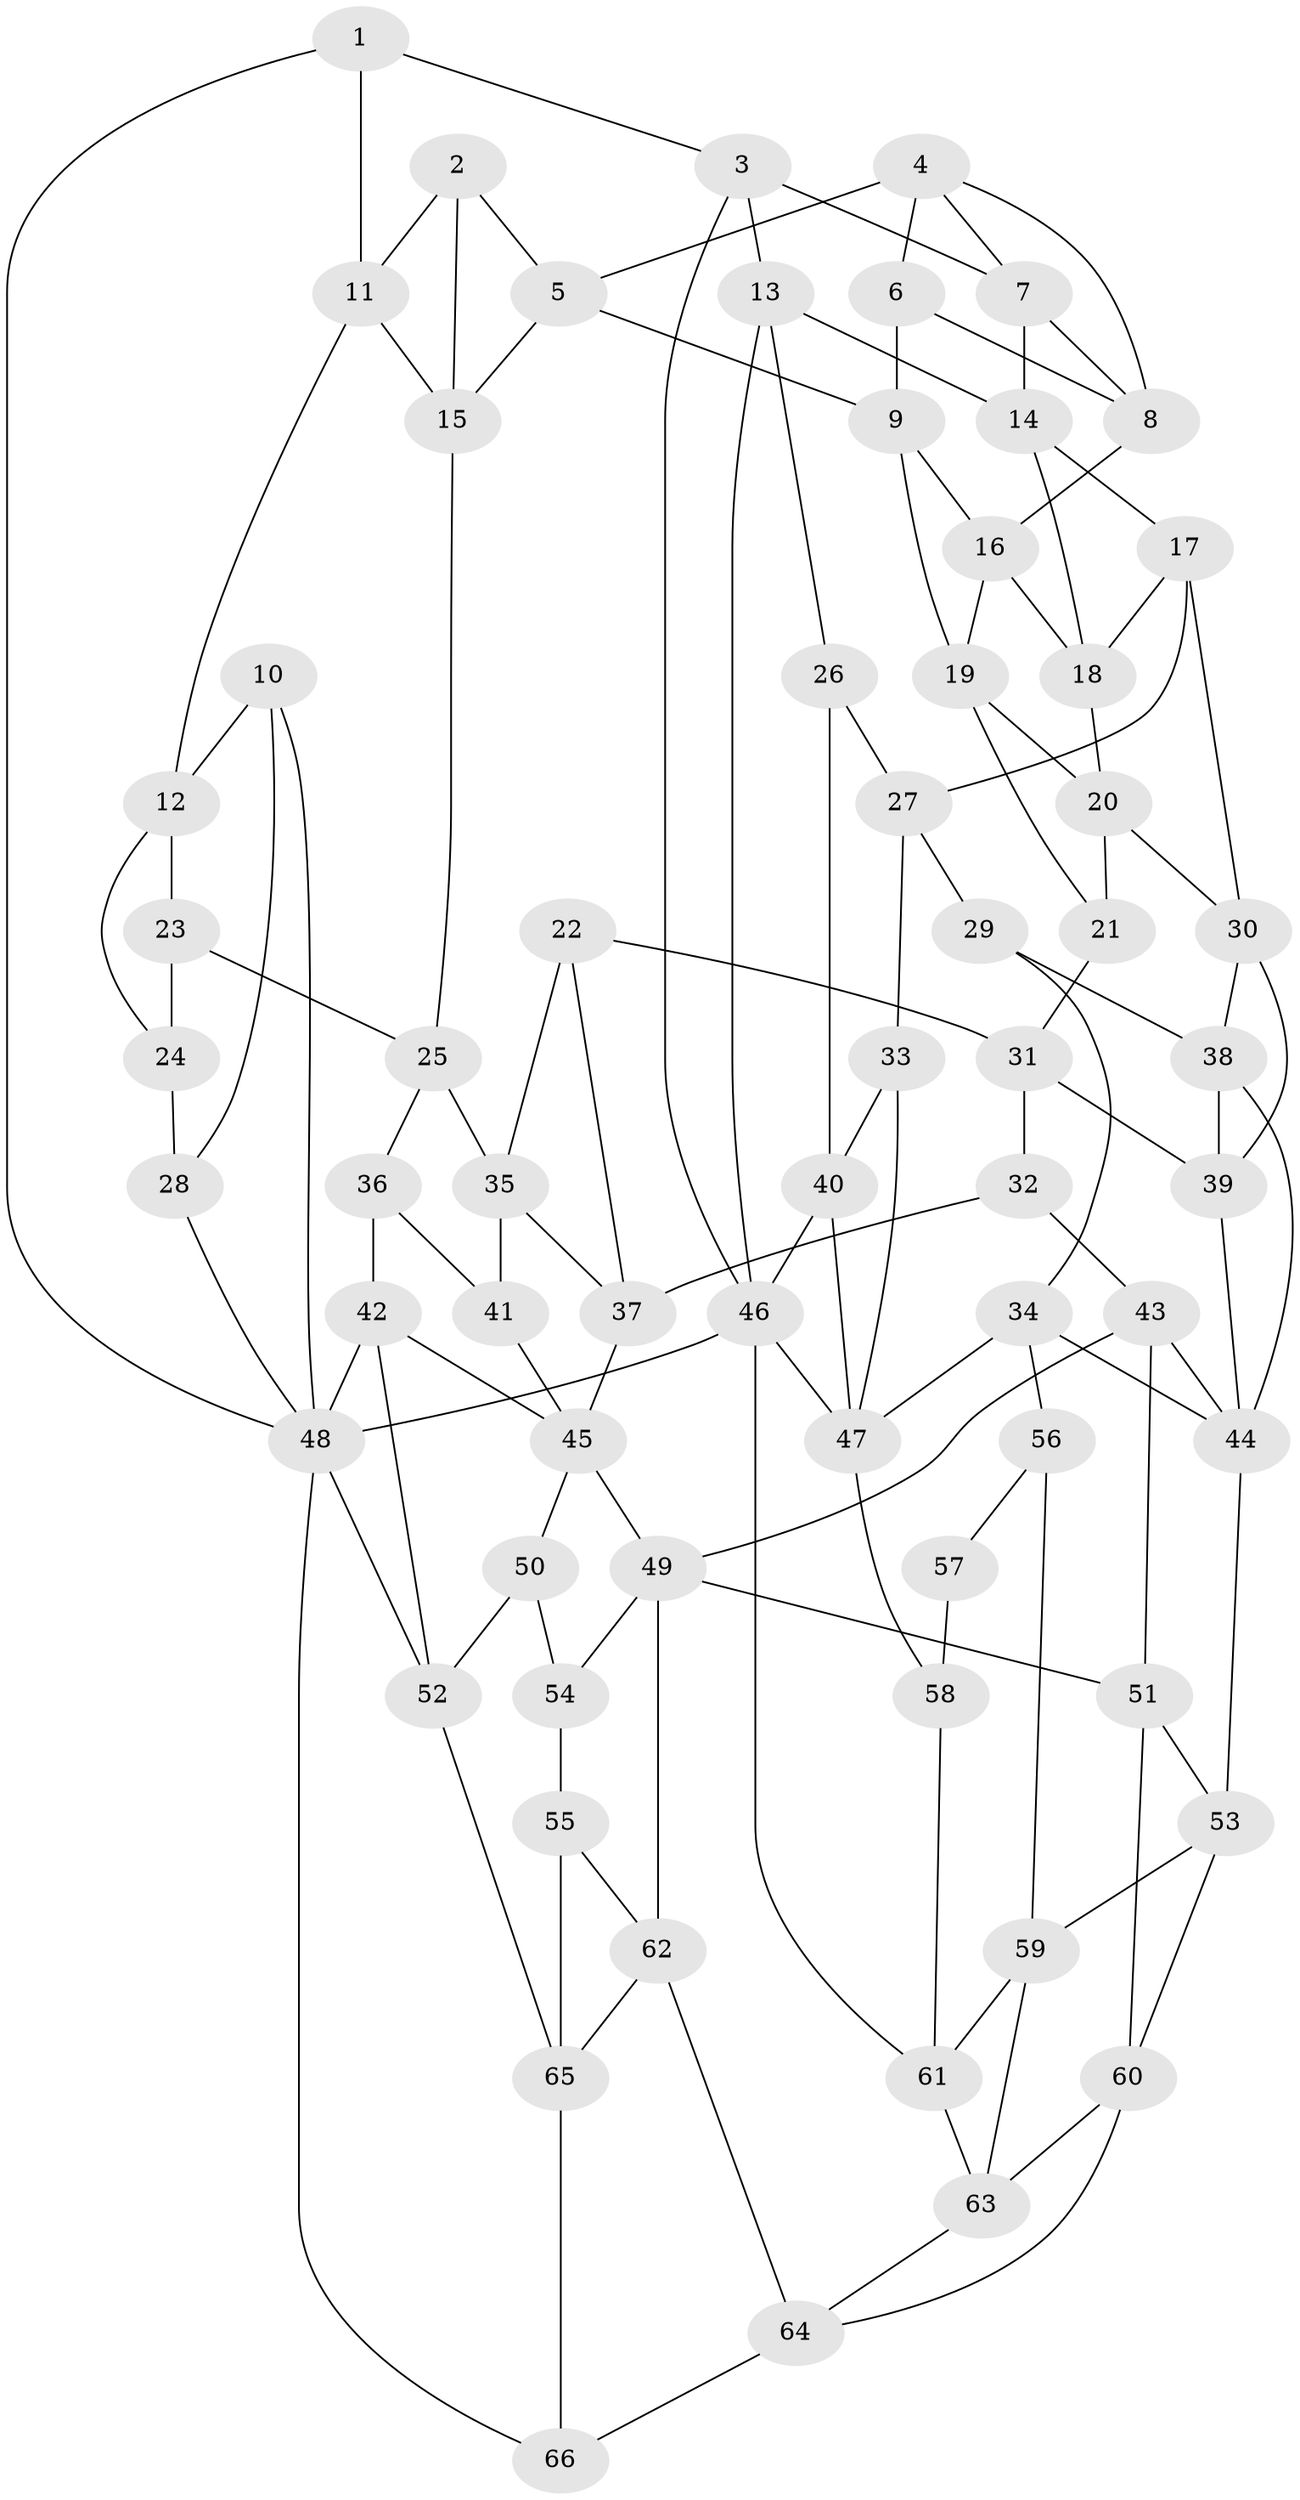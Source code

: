 // original degree distribution, {3: 0.022727272727272728, 5: 0.5833333333333334, 4: 0.19696969696969696, 6: 0.19696969696969696}
// Generated by graph-tools (version 1.1) at 2025/27/03/09/25 03:27:13]
// undirected, 66 vertices, 125 edges
graph export_dot {
graph [start="1"]
  node [color=gray90,style=filled];
  1;
  2;
  3;
  4;
  5;
  6;
  7;
  8;
  9;
  10;
  11;
  12;
  13;
  14;
  15;
  16;
  17;
  18;
  19;
  20;
  21;
  22;
  23;
  24;
  25;
  26;
  27;
  28;
  29;
  30;
  31;
  32;
  33;
  34;
  35;
  36;
  37;
  38;
  39;
  40;
  41;
  42;
  43;
  44;
  45;
  46;
  47;
  48;
  49;
  50;
  51;
  52;
  53;
  54;
  55;
  56;
  57;
  58;
  59;
  60;
  61;
  62;
  63;
  64;
  65;
  66;
  1 -- 3 [weight=1.0];
  1 -- 11 [weight=1.0];
  1 -- 48 [weight=1.0];
  2 -- 5 [weight=1.0];
  2 -- 11 [weight=1.0];
  2 -- 15 [weight=1.0];
  3 -- 7 [weight=1.0];
  3 -- 13 [weight=1.0];
  3 -- 46 [weight=1.0];
  4 -- 5 [weight=1.0];
  4 -- 6 [weight=1.0];
  4 -- 7 [weight=1.0];
  4 -- 8 [weight=1.0];
  5 -- 9 [weight=1.0];
  5 -- 15 [weight=1.0];
  6 -- 8 [weight=1.0];
  6 -- 9 [weight=1.0];
  7 -- 8 [weight=1.0];
  7 -- 14 [weight=1.0];
  8 -- 16 [weight=1.0];
  9 -- 16 [weight=1.0];
  9 -- 19 [weight=1.0];
  10 -- 12 [weight=1.0];
  10 -- 28 [weight=1.0];
  10 -- 48 [weight=1.0];
  11 -- 12 [weight=1.0];
  11 -- 15 [weight=1.0];
  12 -- 23 [weight=1.0];
  12 -- 24 [weight=1.0];
  13 -- 14 [weight=1.0];
  13 -- 26 [weight=1.0];
  13 -- 46 [weight=1.0];
  14 -- 17 [weight=1.0];
  14 -- 18 [weight=1.0];
  15 -- 25 [weight=1.0];
  16 -- 18 [weight=1.0];
  16 -- 19 [weight=1.0];
  17 -- 18 [weight=1.0];
  17 -- 27 [weight=1.0];
  17 -- 30 [weight=1.0];
  18 -- 20 [weight=1.0];
  19 -- 20 [weight=1.0];
  19 -- 21 [weight=1.0];
  20 -- 21 [weight=1.0];
  20 -- 30 [weight=1.0];
  21 -- 31 [weight=1.0];
  22 -- 31 [weight=1.0];
  22 -- 35 [weight=1.0];
  22 -- 37 [weight=1.0];
  23 -- 24 [weight=1.0];
  23 -- 25 [weight=1.0];
  24 -- 28 [weight=2.0];
  25 -- 35 [weight=1.0];
  25 -- 36 [weight=1.0];
  26 -- 27 [weight=1.0];
  26 -- 40 [weight=1.0];
  27 -- 29 [weight=1.0];
  27 -- 33 [weight=1.0];
  28 -- 48 [weight=1.0];
  29 -- 34 [weight=1.0];
  29 -- 38 [weight=1.0];
  30 -- 38 [weight=1.0];
  30 -- 39 [weight=1.0];
  31 -- 32 [weight=1.0];
  31 -- 39 [weight=1.0];
  32 -- 37 [weight=1.0];
  32 -- 43 [weight=1.0];
  33 -- 40 [weight=1.0];
  33 -- 47 [weight=1.0];
  34 -- 44 [weight=1.0];
  34 -- 47 [weight=1.0];
  34 -- 56 [weight=1.0];
  35 -- 37 [weight=1.0];
  35 -- 41 [weight=1.0];
  36 -- 41 [weight=2.0];
  36 -- 42 [weight=1.0];
  37 -- 45 [weight=1.0];
  38 -- 39 [weight=1.0];
  38 -- 44 [weight=1.0];
  39 -- 44 [weight=1.0];
  40 -- 46 [weight=1.0];
  40 -- 47 [weight=1.0];
  41 -- 45 [weight=1.0];
  42 -- 45 [weight=1.0];
  42 -- 48 [weight=1.0];
  42 -- 52 [weight=1.0];
  43 -- 44 [weight=1.0];
  43 -- 49 [weight=1.0];
  43 -- 51 [weight=1.0];
  44 -- 53 [weight=1.0];
  45 -- 49 [weight=2.0];
  45 -- 50 [weight=1.0];
  46 -- 47 [weight=1.0];
  46 -- 48 [weight=2.0];
  46 -- 61 [weight=1.0];
  47 -- 58 [weight=1.0];
  48 -- 52 [weight=1.0];
  48 -- 66 [weight=1.0];
  49 -- 51 [weight=1.0];
  49 -- 54 [weight=1.0];
  49 -- 62 [weight=1.0];
  50 -- 52 [weight=1.0];
  50 -- 54 [weight=2.0];
  51 -- 53 [weight=1.0];
  51 -- 60 [weight=1.0];
  52 -- 65 [weight=1.0];
  53 -- 59 [weight=1.0];
  53 -- 60 [weight=1.0];
  54 -- 55 [weight=1.0];
  55 -- 62 [weight=1.0];
  55 -- 65 [weight=1.0];
  56 -- 57 [weight=2.0];
  56 -- 59 [weight=1.0];
  57 -- 58 [weight=2.0];
  58 -- 61 [weight=1.0];
  59 -- 61 [weight=1.0];
  59 -- 63 [weight=1.0];
  60 -- 63 [weight=1.0];
  60 -- 64 [weight=1.0];
  61 -- 63 [weight=1.0];
  62 -- 64 [weight=1.0];
  62 -- 65 [weight=1.0];
  63 -- 64 [weight=1.0];
  64 -- 66 [weight=1.0];
  65 -- 66 [weight=1.0];
}
